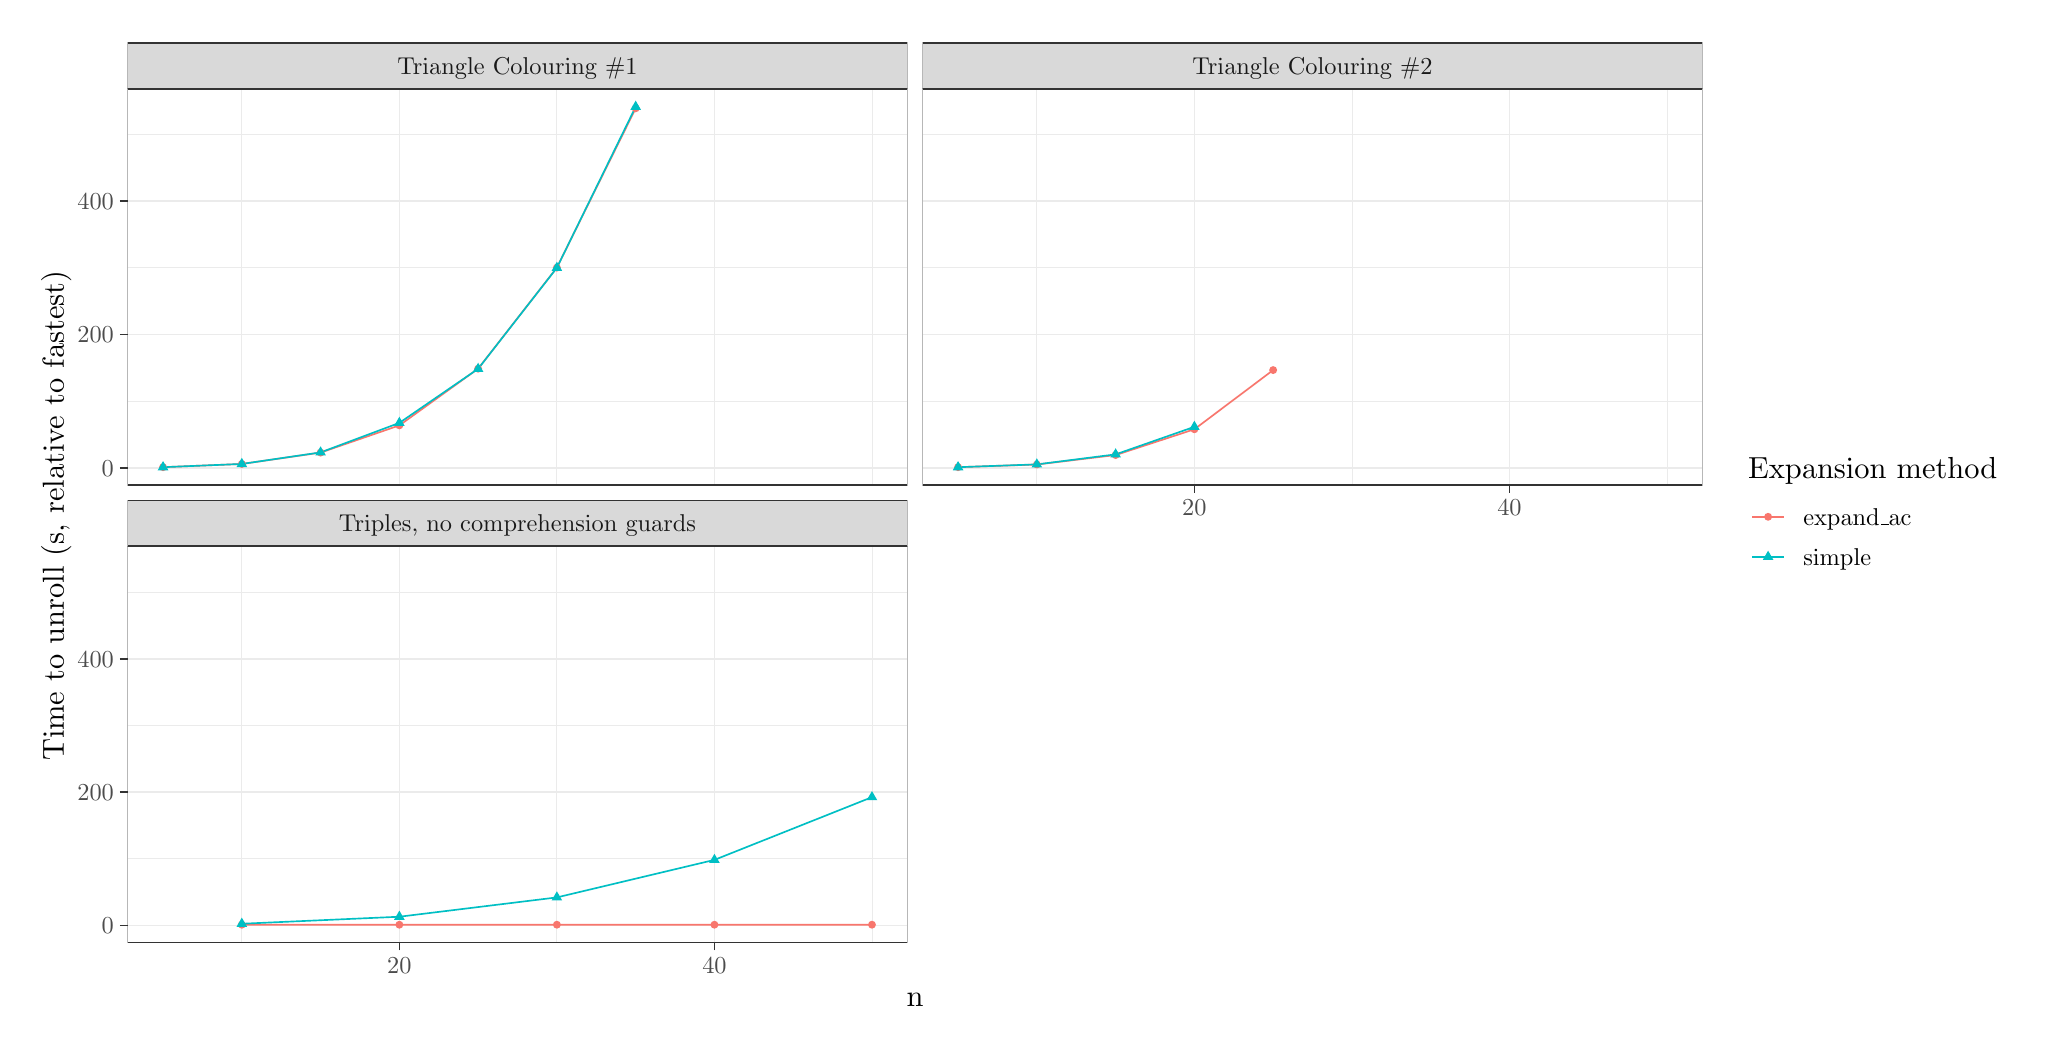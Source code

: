 % Created by tikzDevice version 0.12.6 on 2025-06-15 21:16:59
% !TEX encoding = UTF-8 Unicode
\begin{tikzpicture}[x=1pt,y=1pt]
\definecolor{fillColor}{RGB}{255,255,255}
\path[use as bounding box,fill=fillColor,fill opacity=0.00] (0,0) rectangle (722.70,361.35);
\begin{scope}
\path[clip] (  0.00,  0.00) rectangle (722.70,361.35);
\definecolor{drawColor}{RGB}{255,255,255}
\definecolor{fillColor}{RGB}{255,255,255}

\path[draw=drawColor,line width= 0.6pt,line join=round,line cap=round,fill=fillColor] (  0.00,  0.00) rectangle (722.70,361.35);
\end{scope}
\begin{scope}
\path[clip] ( 36.11,196.02) rectangle (317.89,339.28);
\definecolor{fillColor}{RGB}{255,255,255}

\path[fill=fillColor] ( 36.11,196.02) rectangle (317.89,339.28);
\definecolor{drawColor}{gray}{0.92}

\path[draw=drawColor,line width= 0.3pt,line join=round] ( 36.11,226.38) --
	(317.89,226.38);

\path[draw=drawColor,line width= 0.3pt,line join=round] ( 36.11,274.56) --
	(317.89,274.56);

\path[draw=drawColor,line width= 0.3pt,line join=round] ( 36.11,322.74) --
	(317.89,322.74);

\path[draw=drawColor,line width= 0.3pt,line join=round] ( 77.38,196.02) --
	( 77.38,339.28);

\path[draw=drawColor,line width= 0.3pt,line join=round] (191.23,196.02) --
	(191.23,339.28);

\path[draw=drawColor,line width= 0.3pt,line join=round] (305.08,196.02) --
	(305.08,339.28);

\path[draw=drawColor,line width= 0.6pt,line join=round] ( 36.11,202.29) --
	(317.89,202.29);

\path[draw=drawColor,line width= 0.6pt,line join=round] ( 36.11,250.47) --
	(317.89,250.47);

\path[draw=drawColor,line width= 0.6pt,line join=round] ( 36.11,298.65) --
	(317.89,298.65);

\path[draw=drawColor,line width= 0.6pt,line join=round] (134.31,196.02) --
	(134.31,339.28);

\path[draw=drawColor,line width= 0.6pt,line join=round] (248.16,196.02) --
	(248.16,339.28);
\definecolor{drawColor}{RGB}{248,118,109}

\path[draw=drawColor,line width= 0.6pt,line join=round] ( 48.92,202.53) --
	( 77.38,203.69) --
	(105.84,207.80) --
	(134.31,217.63) --
	(162.77,238.12) --
	(191.23,274.64) --
	(219.70,332.20);
\definecolor{drawColor}{RGB}{0,191,196}

\path[draw=drawColor,line width= 0.6pt,line join=round] ( 48.92,202.53) --
	( 77.38,203.70) --
	(105.84,207.87) --
	(134.31,218.54) --
	(162.77,238.07) --
	(191.23,274.58) --
	(219.70,332.77);
\definecolor{fillColor}{RGB}{248,118,109}

\path[fill=fillColor] ( 48.92,202.53) circle (  1.43);

\path[fill=fillColor] ( 77.38,203.69) circle (  1.43);

\path[fill=fillColor] (105.84,207.80) circle (  1.43);

\path[fill=fillColor] (134.31,217.63) circle (  1.43);

\path[fill=fillColor] (162.77,238.12) circle (  1.43);

\path[fill=fillColor] (191.23,274.64) circle (  1.43);

\path[fill=fillColor] (219.70,332.20) circle (  1.43);
\definecolor{fillColor}{RGB}{0,191,196}

\path[fill=fillColor] ( 48.92,204.75) --
	( 50.84,201.42) --
	( 47.00,201.42) --
	cycle;

\path[fill=fillColor] ( 77.38,205.92) --
	( 79.30,202.59) --
	( 75.46,202.59) --
	cycle;

\path[fill=fillColor] (105.84,210.09) --
	(107.77,206.76) --
	(103.92,206.76) --
	cycle;

\path[fill=fillColor] (134.31,220.76) --
	(136.23,217.43) --
	(132.39,217.43) --
	cycle;

\path[fill=fillColor] (162.77,240.29) --
	(164.69,236.96) --
	(160.85,236.96) --
	cycle;

\path[fill=fillColor] (191.23,276.80) --
	(193.15,273.47) --
	(189.31,273.47) --
	cycle;

\path[fill=fillColor] (219.70,334.99) --
	(221.62,331.66) --
	(217.77,331.66) --
	cycle;
\definecolor{drawColor}{gray}{0.20}

\path[draw=drawColor,line width= 0.6pt,line join=round,line cap=round] ( 36.11,196.02) rectangle (317.89,339.28);
\end{scope}
\begin{scope}
\path[clip] ( 36.11, 30.69) rectangle (317.89,173.95);
\definecolor{fillColor}{RGB}{255,255,255}

\path[fill=fillColor] ( 36.11, 30.69) rectangle (317.89,173.95);
\definecolor{drawColor}{gray}{0.92}

\path[draw=drawColor,line width= 0.3pt,line join=round] ( 36.11, 61.05) --
	(317.89, 61.05);

\path[draw=drawColor,line width= 0.3pt,line join=round] ( 36.11,109.23) --
	(317.89,109.23);

\path[draw=drawColor,line width= 0.3pt,line join=round] ( 36.11,157.41) --
	(317.89,157.41);

\path[draw=drawColor,line width= 0.3pt,line join=round] ( 77.38, 30.69) --
	( 77.38,173.95);

\path[draw=drawColor,line width= 0.3pt,line join=round] (191.23, 30.69) --
	(191.23,173.95);

\path[draw=drawColor,line width= 0.3pt,line join=round] (305.08, 30.69) --
	(305.08,173.95);

\path[draw=drawColor,line width= 0.6pt,line join=round] ( 36.11, 36.96) --
	(317.89, 36.96);

\path[draw=drawColor,line width= 0.6pt,line join=round] ( 36.11, 85.14) --
	(317.89, 85.14);

\path[draw=drawColor,line width= 0.6pt,line join=round] ( 36.11,133.32) --
	(317.89,133.32);

\path[draw=drawColor,line width= 0.6pt,line join=round] (134.31, 30.69) --
	(134.31,173.95);

\path[draw=drawColor,line width= 0.6pt,line join=round] (248.16, 30.69) --
	(248.16,173.95);
\definecolor{drawColor}{RGB}{248,118,109}

\path[draw=drawColor,line width= 0.6pt,line join=round] ( 77.38, 37.20) --
	(134.31, 37.20) --
	(191.23, 37.21) --
	(248.16, 37.20) --
	(305.08, 37.21);
\definecolor{drawColor}{RGB}{0,191,196}

\path[draw=drawColor,line width= 0.6pt,line join=round] ( 77.38, 37.55) --
	(134.31, 40.09) --
	(191.23, 47.07) --
	(248.16, 60.63) --
	(305.08, 83.29);
\definecolor{fillColor}{RGB}{248,118,109}

\path[fill=fillColor] ( 77.38, 37.20) circle (  1.43);

\path[fill=fillColor] (134.31, 37.20) circle (  1.43);

\path[fill=fillColor] (191.23, 37.21) circle (  1.43);

\path[fill=fillColor] (248.16, 37.20) circle (  1.43);

\path[fill=fillColor] (305.08, 37.21) circle (  1.43);
\definecolor{fillColor}{RGB}{0,191,196}

\path[fill=fillColor] ( 77.38, 39.77) --
	( 79.30, 36.44) --
	( 75.46, 36.44) --
	cycle;

\path[fill=fillColor] (134.31, 42.31) --
	(136.23, 38.98) --
	(132.39, 38.98) --
	cycle;

\path[fill=fillColor] (191.23, 49.29) --
	(193.15, 45.96) --
	(189.31, 45.96) --
	cycle;

\path[fill=fillColor] (248.16, 62.84) --
	(250.08, 59.52) --
	(246.24, 59.52) --
	cycle;

\path[fill=fillColor] (305.08, 85.51) --
	(307.01, 82.18) --
	(303.16, 82.18) --
	cycle;
\definecolor{drawColor}{gray}{0.20}

\path[draw=drawColor,line width= 0.6pt,line join=round,line cap=round] ( 36.11, 30.69) rectangle (317.89,173.95);
\end{scope}
\begin{scope}
\path[clip] (323.39,196.02) rectangle (605.17,339.28);
\definecolor{fillColor}{RGB}{255,255,255}

\path[fill=fillColor] (323.39,196.02) rectangle (605.17,339.28);
\definecolor{drawColor}{gray}{0.92}

\path[draw=drawColor,line width= 0.3pt,line join=round] (323.39,226.38) --
	(605.17,226.38);

\path[draw=drawColor,line width= 0.3pt,line join=round] (323.39,274.56) --
	(605.17,274.56);

\path[draw=drawColor,line width= 0.3pt,line join=round] (323.39,322.74) --
	(605.17,322.74);

\path[draw=drawColor,line width= 0.3pt,line join=round] (364.66,196.02) --
	(364.66,339.28);

\path[draw=drawColor,line width= 0.3pt,line join=round] (478.51,196.02) --
	(478.51,339.28);

\path[draw=drawColor,line width= 0.3pt,line join=round] (592.37,196.02) --
	(592.37,339.28);

\path[draw=drawColor,line width= 0.6pt,line join=round] (323.39,202.29) --
	(605.17,202.29);

\path[draw=drawColor,line width= 0.6pt,line join=round] (323.39,250.47) --
	(605.17,250.47);

\path[draw=drawColor,line width= 0.6pt,line join=round] (323.39,298.65) --
	(605.17,298.65);

\path[draw=drawColor,line width= 0.6pt,line join=round] (421.59,196.02) --
	(421.59,339.28);

\path[draw=drawColor,line width= 0.6pt,line join=round] (535.44,196.02) --
	(535.44,339.28);
\definecolor{drawColor}{RGB}{248,118,109}

\path[draw=drawColor,line width= 0.6pt,line join=round] (336.20,202.53) --
	(364.66,203.49) --
	(393.13,206.91) --
	(421.59,216.23) --
	(450.05,237.62);
\definecolor{drawColor}{RGB}{0,191,196}

\path[draw=drawColor,line width= 0.6pt,line join=round] (336.20,202.53) --
	(364.66,203.54) --
	(393.13,207.16) --
	(421.59,217.12);
\definecolor{fillColor}{RGB}{248,118,109}

\path[fill=fillColor] (336.20,202.53) circle (  1.43);

\path[fill=fillColor] (364.66,203.49) circle (  1.43);

\path[fill=fillColor] (393.13,206.91) circle (  1.43);

\path[fill=fillColor] (421.59,216.23) circle (  1.43);

\path[fill=fillColor] (450.05,237.62) circle (  1.43);
\definecolor{fillColor}{RGB}{0,191,196}

\path[fill=fillColor] (336.20,204.75) --
	(338.12,201.42) --
	(334.28,201.42) --
	cycle;

\path[fill=fillColor] (364.66,205.76) --
	(366.59,202.43) --
	(362.74,202.43) --
	cycle;

\path[fill=fillColor] (393.13,209.38) --
	(395.05,206.05) --
	(391.21,206.05) --
	cycle;

\path[fill=fillColor] (421.59,219.34) --
	(423.51,216.01) --
	(419.67,216.01) --
	cycle;
\definecolor{drawColor}{gray}{0.20}

\path[draw=drawColor,line width= 0.6pt,line join=round,line cap=round] (323.39,196.02) rectangle (605.17,339.28);
\end{scope}
\begin{scope}
\path[clip] ( 36.11,173.95) rectangle (317.89,190.52);
\definecolor{drawColor}{gray}{0.20}
\definecolor{fillColor}{gray}{0.85}

\path[draw=drawColor,line width= 0.6pt,line join=round,line cap=round,fill=fillColor] ( 36.11,173.95) rectangle (317.89,190.52);
\definecolor{drawColor}{gray}{0.10}

\node[text=drawColor,anchor=base,inner sep=0pt, outer sep=0pt, scale=  0.88] at (177.00,179.20) {Triples, no comprehension guards};
\end{scope}
\begin{scope}
\path[clip] ( 36.11,339.28) rectangle (317.89,355.85);
\definecolor{drawColor}{gray}{0.20}
\definecolor{fillColor}{gray}{0.85}

\path[draw=drawColor,line width= 0.6pt,line join=round,line cap=round,fill=fillColor] ( 36.11,339.28) rectangle (317.89,355.85);
\definecolor{drawColor}{gray}{0.10}

\node[text=drawColor,anchor=base,inner sep=0pt, outer sep=0pt, scale=  0.88] at (177.00,344.53) {Triangle Colouring {\#}1};
\end{scope}
\begin{scope}
\path[clip] (323.39,339.28) rectangle (605.17,355.85);
\definecolor{drawColor}{gray}{0.20}
\definecolor{fillColor}{gray}{0.85}

\path[draw=drawColor,line width= 0.6pt,line join=round,line cap=round,fill=fillColor] (323.39,339.28) rectangle (605.17,355.85);
\definecolor{drawColor}{gray}{0.10}

\node[text=drawColor,anchor=base,inner sep=0pt, outer sep=0pt, scale=  0.88] at (464.28,344.53) {Triangle Colouring {\#}2};
\end{scope}
\begin{scope}
\path[clip] (  0.00,  0.00) rectangle (722.70,361.35);
\definecolor{drawColor}{gray}{0.20}

\path[draw=drawColor,line width= 0.6pt,line join=round] (134.31, 27.94) --
	(134.31, 30.69);

\path[draw=drawColor,line width= 0.6pt,line join=round] (248.16, 27.94) --
	(248.16, 30.69);
\end{scope}
\begin{scope}
\path[clip] (  0.00,  0.00) rectangle (722.70,361.35);
\definecolor{drawColor}{gray}{0.30}

\node[text=drawColor,anchor=base,inner sep=0pt, outer sep=0pt, scale=  0.88] at (134.31, 19.68) {20};

\node[text=drawColor,anchor=base,inner sep=0pt, outer sep=0pt, scale=  0.88] at (248.16, 19.68) {40};
\end{scope}
\begin{scope}
\path[clip] (  0.00,  0.00) rectangle (722.70,361.35);
\definecolor{drawColor}{gray}{0.20}

\path[draw=drawColor,line width= 0.6pt,line join=round] (421.59,193.27) --
	(421.59,196.02);

\path[draw=drawColor,line width= 0.6pt,line join=round] (535.44,193.27) --
	(535.44,196.02);
\end{scope}
\begin{scope}
\path[clip] (  0.00,  0.00) rectangle (722.70,361.35);
\definecolor{drawColor}{gray}{0.30}

\node[text=drawColor,anchor=base,inner sep=0pt, outer sep=0pt, scale=  0.88] at (421.59,185.01) {20};

\node[text=drawColor,anchor=base,inner sep=0pt, outer sep=0pt, scale=  0.88] at (535.44,185.01) {40};
\end{scope}
\begin{scope}
\path[clip] (  0.00,  0.00) rectangle (722.70,361.35);
\definecolor{drawColor}{gray}{0.30}

\node[text=drawColor,anchor=base east,inner sep=0pt, outer sep=0pt, scale=  0.88] at ( 31.16,199.26) {0};

\node[text=drawColor,anchor=base east,inner sep=0pt, outer sep=0pt, scale=  0.88] at ( 31.16,247.44) {200};

\node[text=drawColor,anchor=base east,inner sep=0pt, outer sep=0pt, scale=  0.88] at ( 31.16,295.62) {400};
\end{scope}
\begin{scope}
\path[clip] (  0.00,  0.00) rectangle (722.70,361.35);
\definecolor{drawColor}{gray}{0.20}

\path[draw=drawColor,line width= 0.6pt,line join=round] ( 33.36,202.29) --
	( 36.11,202.29);

\path[draw=drawColor,line width= 0.6pt,line join=round] ( 33.36,250.47) --
	( 36.11,250.47);

\path[draw=drawColor,line width= 0.6pt,line join=round] ( 33.36,298.65) --
	( 36.11,298.65);
\end{scope}
\begin{scope}
\path[clip] (  0.00,  0.00) rectangle (722.70,361.35);
\definecolor{drawColor}{gray}{0.30}

\node[text=drawColor,anchor=base east,inner sep=0pt, outer sep=0pt, scale=  0.88] at ( 31.16, 33.93) {0};

\node[text=drawColor,anchor=base east,inner sep=0pt, outer sep=0pt, scale=  0.88] at ( 31.16, 82.11) {200};

\node[text=drawColor,anchor=base east,inner sep=0pt, outer sep=0pt, scale=  0.88] at ( 31.16,130.29) {400};
\end{scope}
\begin{scope}
\path[clip] (  0.00,  0.00) rectangle (722.70,361.35);
\definecolor{drawColor}{gray}{0.20}

\path[draw=drawColor,line width= 0.6pt,line join=round] ( 33.36, 36.96) --
	( 36.11, 36.96);

\path[draw=drawColor,line width= 0.6pt,line join=round] ( 33.36, 85.14) --
	( 36.11, 85.14);

\path[draw=drawColor,line width= 0.6pt,line join=round] ( 33.36,133.32) --
	( 36.11,133.32);
\end{scope}
\begin{scope}
\path[clip] (  0.00,  0.00) rectangle (722.70,361.35);
\definecolor{drawColor}{RGB}{0,0,0}

\node[text=drawColor,anchor=base,inner sep=0pt, outer sep=0pt, scale=  1.10] at (320.64,  7.64) {n};
\end{scope}
\begin{scope}
\path[clip] (  0.00,  0.00) rectangle (722.70,361.35);
\definecolor{drawColor}{RGB}{0,0,0}

\node[text=drawColor,rotate= 90.00,anchor=base,inner sep=0pt, outer sep=0pt, scale=  1.10] at ( 13.08,184.98) {Time to unroll (s, relative to fastest)};
\end{scope}
\begin{scope}
\path[clip] (  0.00,  0.00) rectangle (722.70,361.35);
\definecolor{fillColor}{RGB}{255,255,255}

\path[fill=fillColor] (616.17,157.42) rectangle (717.20,212.54);
\end{scope}
\begin{scope}
\path[clip] (  0.00,  0.00) rectangle (722.70,361.35);
\definecolor{drawColor}{RGB}{0,0,0}

\node[text=drawColor,anchor=base west,inner sep=0pt, outer sep=0pt, scale=  1.10] at (621.67,198.40) {Expansion method};
\end{scope}
\begin{scope}
\path[clip] (  0.00,  0.00) rectangle (722.70,361.35);
\definecolor{fillColor}{RGB}{255,255,255}

\path[fill=fillColor] (621.67,177.37) rectangle (636.13,191.83);
\end{scope}
\begin{scope}
\path[clip] (  0.00,  0.00) rectangle (722.70,361.35);
\definecolor{drawColor}{RGB}{248,118,109}

\path[draw=drawColor,line width= 0.6pt,line join=round] (623.12,184.60) -- (634.68,184.60);
\end{scope}
\begin{scope}
\path[clip] (  0.00,  0.00) rectangle (722.70,361.35);
\definecolor{fillColor}{RGB}{248,118,109}

\path[fill=fillColor] (628.90,184.60) circle (  1.43);
\end{scope}
\begin{scope}
\path[clip] (  0.00,  0.00) rectangle (722.70,361.35);
\definecolor{fillColor}{RGB}{255,255,255}

\path[fill=fillColor] (621.67,162.92) rectangle (636.13,177.38);
\end{scope}
\begin{scope}
\path[clip] (  0.00,  0.00) rectangle (722.70,361.35);
\definecolor{drawColor}{RGB}{0,191,196}

\path[draw=drawColor,line width= 0.6pt,line join=round] (623.12,170.15) -- (634.68,170.15);
\end{scope}
\begin{scope}
\path[clip] (  0.00,  0.00) rectangle (722.70,361.35);
\definecolor{fillColor}{RGB}{0,191,196}

\path[fill=fillColor] (628.90,172.37) --
	(630.82,169.04) --
	(626.98,169.04) --
	cycle;
\end{scope}
\begin{scope}
\path[clip] (  0.00,  0.00) rectangle (722.70,361.35);
\definecolor{drawColor}{RGB}{0,0,0}

\node[text=drawColor,anchor=base west,inner sep=0pt, outer sep=0pt, scale=  0.88] at (641.63,181.57) {expand{\_{}}ac};
\end{scope}
\begin{scope}
\path[clip] (  0.00,  0.00) rectangle (722.70,361.35);
\definecolor{drawColor}{RGB}{0,0,0}

\node[text=drawColor,anchor=base west,inner sep=0pt, outer sep=0pt, scale=  0.88] at (641.63,167.12) {simple};
\end{scope}
\end{tikzpicture}
